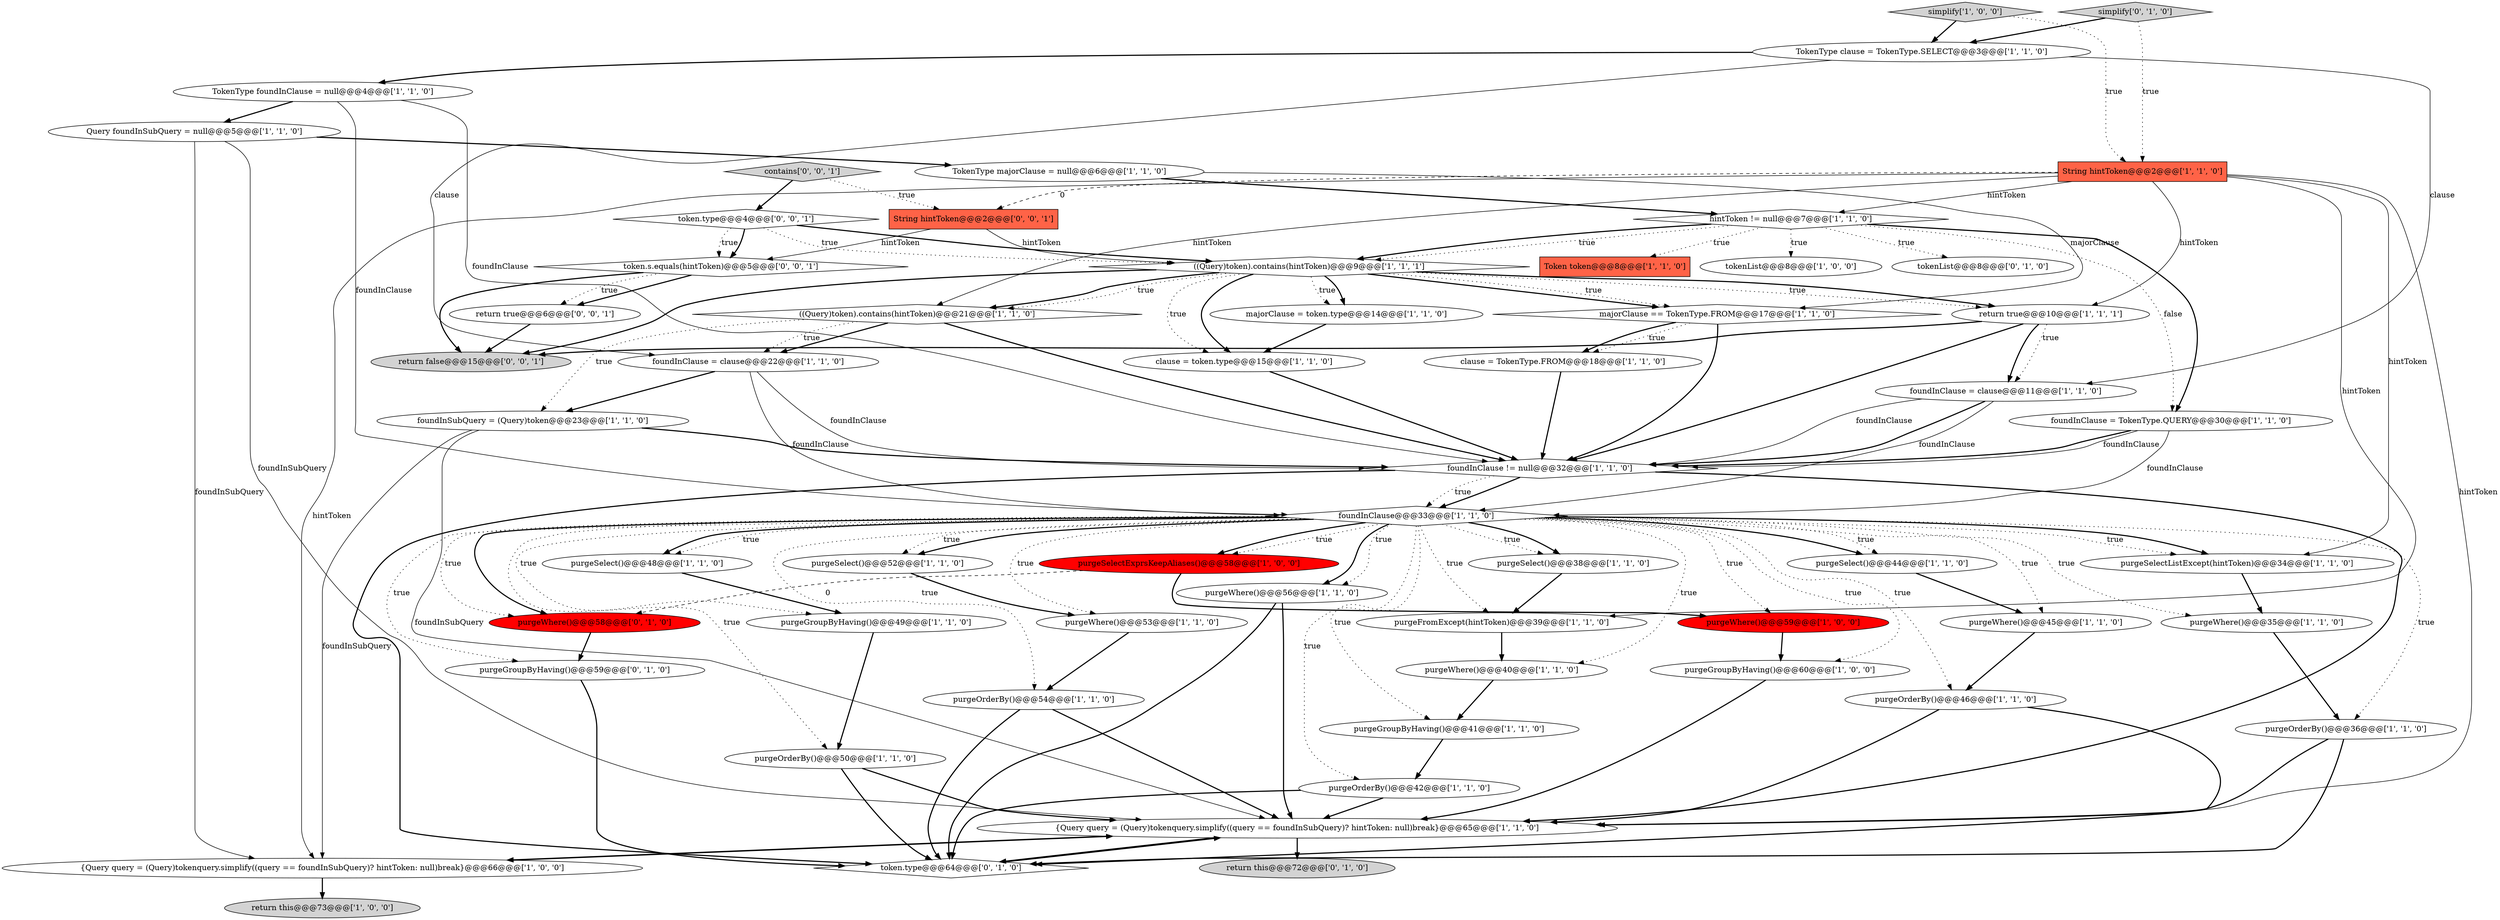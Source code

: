 digraph {
48 [style = filled, label = "return this@@@72@@@['0', '1', '0']", fillcolor = lightgray, shape = ellipse image = "AAA0AAABBB2BBB"];
38 [style = filled, label = "purgeWhere()@@@56@@@['1', '1', '0']", fillcolor = white, shape = ellipse image = "AAA0AAABBB1BBB"];
18 [style = filled, label = "TokenType majorClause = null@@@6@@@['1', '1', '0']", fillcolor = white, shape = ellipse image = "AAA0AAABBB1BBB"];
46 [style = filled, label = "tokenList@@@8@@@['0', '1', '0']", fillcolor = white, shape = ellipse image = "AAA0AAABBB2BBB"];
32 [style = filled, label = "{Query query = (Query)tokenquery.simplify((query == foundInSubQuery)? hintToken: null)break}@@@66@@@['1', '0', '0']", fillcolor = white, shape = ellipse image = "AAA0AAABBB1BBB"];
20 [style = filled, label = "purgeOrderBy()@@@46@@@['1', '1', '0']", fillcolor = white, shape = ellipse image = "AAA0AAABBB1BBB"];
22 [style = filled, label = "purgeSelect()@@@48@@@['1', '1', '0']", fillcolor = white, shape = ellipse image = "AAA0AAABBB1BBB"];
0 [style = filled, label = "majorClause == TokenType.FROM@@@17@@@['1', '1', '0']", fillcolor = white, shape = diamond image = "AAA0AAABBB1BBB"];
52 [style = filled, label = "token.s.equals(hintToken)@@@5@@@['0', '0', '1']", fillcolor = white, shape = diamond image = "AAA0AAABBB3BBB"];
11 [style = filled, label = "purgeSelect()@@@52@@@['1', '1', '0']", fillcolor = white, shape = ellipse image = "AAA0AAABBB1BBB"];
2 [style = filled, label = "purgeGroupByHaving()@@@60@@@['1', '0', '0']", fillcolor = white, shape = ellipse image = "AAA0AAABBB1BBB"];
13 [style = filled, label = "clause = TokenType.FROM@@@18@@@['1', '1', '0']", fillcolor = white, shape = ellipse image = "AAA0AAABBB1BBB"];
35 [style = filled, label = "clause = token.type@@@15@@@['1', '1', '0']", fillcolor = white, shape = ellipse image = "AAA0AAABBB1BBB"];
53 [style = filled, label = "token.type@@@4@@@['0', '0', '1']", fillcolor = white, shape = diamond image = "AAA0AAABBB3BBB"];
15 [style = filled, label = "foundInClause = clause@@@22@@@['1', '1', '0']", fillcolor = white, shape = ellipse image = "AAA0AAABBB1BBB"];
19 [style = filled, label = "((Query)token).contains(hintToken)@@@21@@@['1', '1', '0']", fillcolor = white, shape = diamond image = "AAA0AAABBB1BBB"];
50 [style = filled, label = "token.type@@@64@@@['0', '1', '0']", fillcolor = white, shape = diamond image = "AAA0AAABBB2BBB"];
3 [style = filled, label = "TokenType foundInClause = null@@@4@@@['1', '1', '0']", fillcolor = white, shape = ellipse image = "AAA0AAABBB1BBB"];
4 [style = filled, label = "purgeSelectExprsKeepAliases()@@@58@@@['1', '0', '0']", fillcolor = red, shape = ellipse image = "AAA1AAABBB1BBB"];
56 [style = filled, label = "return false@@@15@@@['0', '0', '1']", fillcolor = lightgray, shape = ellipse image = "AAA0AAABBB3BBB"];
42 [style = filled, label = "foundInClause = clause@@@11@@@['1', '1', '0']", fillcolor = white, shape = ellipse image = "AAA0AAABBB1BBB"];
17 [style = filled, label = "purgeWhere()@@@35@@@['1', '1', '0']", fillcolor = white, shape = ellipse image = "AAA0AAABBB1BBB"];
14 [style = filled, label = "purgeSelect()@@@44@@@['1', '1', '0']", fillcolor = white, shape = ellipse image = "AAA0AAABBB1BBB"];
26 [style = filled, label = "purgeWhere()@@@53@@@['1', '1', '0']", fillcolor = white, shape = ellipse image = "AAA0AAABBB1BBB"];
10 [style = filled, label = "purgeOrderBy()@@@50@@@['1', '1', '0']", fillcolor = white, shape = ellipse image = "AAA0AAABBB1BBB"];
33 [style = filled, label = "foundInSubQuery = (Query)token@@@23@@@['1', '1', '0']", fillcolor = white, shape = ellipse image = "AAA0AAABBB1BBB"];
28 [style = filled, label = "foundInClause = TokenType.QUERY@@@30@@@['1', '1', '0']", fillcolor = white, shape = ellipse image = "AAA0AAABBB1BBB"];
44 [style = filled, label = "purgeGroupByHaving()@@@49@@@['1', '1', '0']", fillcolor = white, shape = ellipse image = "AAA0AAABBB1BBB"];
36 [style = filled, label = "purgeWhere()@@@40@@@['1', '1', '0']", fillcolor = white, shape = ellipse image = "AAA0AAABBB1BBB"];
27 [style = filled, label = "purgeWhere()@@@59@@@['1', '0', '0']", fillcolor = red, shape = ellipse image = "AAA1AAABBB1BBB"];
41 [style = filled, label = "purgeOrderBy()@@@42@@@['1', '1', '0']", fillcolor = white, shape = ellipse image = "AAA0AAABBB1BBB"];
24 [style = filled, label = "purgeSelectListExcept(hintToken)@@@34@@@['1', '1', '0']", fillcolor = white, shape = ellipse image = "AAA0AAABBB1BBB"];
43 [style = filled, label = "return true@@@10@@@['1', '1', '1']", fillcolor = white, shape = ellipse image = "AAA0AAABBB1BBB"];
55 [style = filled, label = "return true@@@6@@@['0', '0', '1']", fillcolor = white, shape = ellipse image = "AAA0AAABBB3BBB"];
47 [style = filled, label = "simplify['0', '1', '0']", fillcolor = lightgray, shape = diamond image = "AAA0AAABBB2BBB"];
5 [style = filled, label = "((Query)token).contains(hintToken)@@@9@@@['1', '1', '1']", fillcolor = white, shape = diamond image = "AAA0AAABBB1BBB"];
21 [style = filled, label = "Query foundInSubQuery = null@@@5@@@['1', '1', '0']", fillcolor = white, shape = ellipse image = "AAA0AAABBB1BBB"];
37 [style = filled, label = "foundInClause@@@33@@@['1', '1', '0']", fillcolor = white, shape = diamond image = "AAA0AAABBB1BBB"];
25 [style = filled, label = "purgeOrderBy()@@@36@@@['1', '1', '0']", fillcolor = white, shape = ellipse image = "AAA0AAABBB1BBB"];
31 [style = filled, label = "purgeWhere()@@@45@@@['1', '1', '0']", fillcolor = white, shape = ellipse image = "AAA0AAABBB1BBB"];
57 [style = filled, label = "contains['0', '0', '1']", fillcolor = lightgray, shape = diamond image = "AAA0AAABBB3BBB"];
51 [style = filled, label = "purgeWhere()@@@58@@@['0', '1', '0']", fillcolor = red, shape = ellipse image = "AAA1AAABBB2BBB"];
8 [style = filled, label = "foundInClause != null@@@32@@@['1', '1', '0']", fillcolor = white, shape = diamond image = "AAA0AAABBB1BBB"];
30 [style = filled, label = "hintToken != null@@@7@@@['1', '1', '0']", fillcolor = white, shape = diamond image = "AAA0AAABBB1BBB"];
7 [style = filled, label = "TokenType clause = TokenType.SELECT@@@3@@@['1', '1', '0']", fillcolor = white, shape = ellipse image = "AAA0AAABBB1BBB"];
16 [style = filled, label = "{Query query = (Query)tokenquery.simplify((query == foundInSubQuery)? hintToken: null)break}@@@65@@@['1', '1', '0']", fillcolor = white, shape = ellipse image = "AAA0AAABBB1BBB"];
49 [style = filled, label = "purgeGroupByHaving()@@@59@@@['0', '1', '0']", fillcolor = white, shape = ellipse image = "AAA0AAABBB2BBB"];
29 [style = filled, label = "return this@@@73@@@['1', '0', '0']", fillcolor = lightgray, shape = ellipse image = "AAA0AAABBB1BBB"];
23 [style = filled, label = "simplify['1', '0', '0']", fillcolor = lightgray, shape = diamond image = "AAA0AAABBB1BBB"];
39 [style = filled, label = "Token token@@@8@@@['1', '1', '0']", fillcolor = tomato, shape = box image = "AAA0AAABBB1BBB"];
9 [style = filled, label = "tokenList@@@8@@@['1', '0', '0']", fillcolor = white, shape = ellipse image = "AAA0AAABBB1BBB"];
54 [style = filled, label = "String hintToken@@@2@@@['0', '0', '1']", fillcolor = tomato, shape = box image = "AAA0AAABBB3BBB"];
34 [style = filled, label = "purgeOrderBy()@@@54@@@['1', '1', '0']", fillcolor = white, shape = ellipse image = "AAA0AAABBB1BBB"];
12 [style = filled, label = "majorClause = token.type@@@14@@@['1', '1', '0']", fillcolor = white, shape = ellipse image = "AAA0AAABBB1BBB"];
6 [style = filled, label = "purgeFromExcept(hintToken)@@@39@@@['1', '1', '0']", fillcolor = white, shape = ellipse image = "AAA0AAABBB1BBB"];
40 [style = filled, label = "purgeGroupByHaving()@@@41@@@['1', '1', '0']", fillcolor = white, shape = ellipse image = "AAA0AAABBB1BBB"];
1 [style = filled, label = "String hintToken@@@2@@@['1', '1', '0']", fillcolor = tomato, shape = box image = "AAA0AAABBB1BBB"];
45 [style = filled, label = "purgeSelect()@@@38@@@['1', '1', '0']", fillcolor = white, shape = ellipse image = "AAA0AAABBB1BBB"];
30->5 [style = dotted, label="true"];
8->16 [style = bold, label=""];
17->25 [style = bold, label=""];
4->51 [style = dashed, label="0"];
7->15 [style = solid, label="clause"];
3->8 [style = solid, label="foundInClause"];
0->13 [style = bold, label=""];
37->11 [style = bold, label=""];
47->7 [style = bold, label=""];
5->19 [style = dotted, label="true"];
26->34 [style = bold, label=""];
43->42 [style = bold, label=""];
53->52 [style = dotted, label="true"];
18->30 [style = bold, label=""];
1->32 [style = solid, label="hintToken"];
52->55 [style = bold, label=""];
5->12 [style = dotted, label="true"];
34->50 [style = bold, label=""];
21->18 [style = bold, label=""];
1->6 [style = solid, label="hintToken"];
8->37 [style = dotted, label="true"];
37->31 [style = dotted, label="true"];
38->50 [style = bold, label=""];
54->52 [style = solid, label="hintToken"];
5->43 [style = dotted, label="true"];
37->38 [style = dotted, label="true"];
30->28 [style = bold, label=""];
20->16 [style = bold, label=""];
45->6 [style = bold, label=""];
5->0 [style = bold, label=""];
47->1 [style = dotted, label="true"];
37->38 [style = bold, label=""];
43->8 [style = bold, label=""];
24->17 [style = bold, label=""];
0->8 [style = bold, label=""];
35->8 [style = bold, label=""];
30->46 [style = dotted, label="true"];
3->37 [style = solid, label="foundInClause"];
54->5 [style = solid, label="hintToken"];
37->36 [style = dotted, label="true"];
19->15 [style = bold, label=""];
31->20 [style = bold, label=""];
30->39 [style = dotted, label="true"];
27->2 [style = bold, label=""];
2->16 [style = bold, label=""];
10->50 [style = bold, label=""];
57->54 [style = dotted, label="true"];
53->52 [style = bold, label=""];
19->33 [style = dotted, label="true"];
16->32 [style = bold, label=""];
37->49 [style = dotted, label="true"];
12->35 [style = bold, label=""];
37->45 [style = dotted, label="true"];
23->1 [style = dotted, label="true"];
37->4 [style = dotted, label="true"];
37->41 [style = dotted, label="true"];
30->28 [style = dotted, label="false"];
18->0 [style = solid, label="majorClause"];
37->20 [style = dotted, label="true"];
1->19 [style = solid, label="hintToken"];
30->9 [style = dotted, label="true"];
37->45 [style = bold, label=""];
23->7 [style = bold, label=""];
37->14 [style = dotted, label="true"];
33->8 [style = bold, label=""];
41->50 [style = bold, label=""];
57->53 [style = bold, label=""];
33->32 [style = solid, label="foundInSubQuery"];
11->26 [style = bold, label=""];
15->33 [style = bold, label=""];
22->44 [style = bold, label=""];
36->40 [style = bold, label=""];
37->24 [style = bold, label=""];
1->54 [style = dashed, label="0"];
33->16 [style = solid, label="foundInSubQuery"];
52->55 [style = dotted, label="true"];
37->11 [style = dotted, label="true"];
42->8 [style = bold, label=""];
38->16 [style = bold, label=""];
1->43 [style = solid, label="hintToken"];
37->51 [style = dotted, label="true"];
21->32 [style = solid, label="foundInSubQuery"];
53->5 [style = dotted, label="true"];
5->0 [style = dotted, label="true"];
1->30 [style = solid, label="hintToken"];
32->16 [style = bold, label=""];
19->15 [style = dotted, label="true"];
7->42 [style = solid, label="clause"];
25->16 [style = bold, label=""];
37->25 [style = dotted, label="true"];
49->50 [style = bold, label=""];
16->50 [style = bold, label=""];
5->19 [style = bold, label=""];
37->22 [style = bold, label=""];
37->6 [style = dotted, label="true"];
5->35 [style = dotted, label="true"];
1->24 [style = solid, label="hintToken"];
10->16 [style = bold, label=""];
30->5 [style = bold, label=""];
37->26 [style = dotted, label="true"];
1->16 [style = solid, label="hintToken"];
34->16 [style = bold, label=""];
28->8 [style = bold, label=""];
14->31 [style = bold, label=""];
16->48 [style = bold, label=""];
37->22 [style = dotted, label="true"];
28->37 [style = solid, label="foundInClause"];
8->50 [style = bold, label=""];
3->21 [style = bold, label=""];
41->16 [style = bold, label=""];
8->37 [style = bold, label=""];
37->34 [style = dotted, label="true"];
37->27 [style = dotted, label="true"];
37->44 [style = dotted, label="true"];
42->8 [style = solid, label="foundInClause"];
28->8 [style = solid, label="foundInClause"];
5->35 [style = bold, label=""];
21->16 [style = solid, label="foundInSubQuery"];
20->50 [style = bold, label=""];
37->10 [style = dotted, label="true"];
42->37 [style = solid, label="foundInClause"];
0->13 [style = dotted, label="true"];
5->56 [style = bold, label=""];
37->51 [style = bold, label=""];
53->5 [style = bold, label=""];
37->24 [style = dotted, label="true"];
44->10 [style = bold, label=""];
50->16 [style = bold, label=""];
52->56 [style = bold, label=""];
51->49 [style = bold, label=""];
43->42 [style = dotted, label="true"];
6->36 [style = bold, label=""];
7->3 [style = bold, label=""];
19->8 [style = bold, label=""];
37->4 [style = bold, label=""];
15->8 [style = solid, label="foundInClause"];
55->56 [style = bold, label=""];
5->43 [style = bold, label=""];
32->29 [style = bold, label=""];
37->17 [style = dotted, label="true"];
37->14 [style = bold, label=""];
5->12 [style = bold, label=""];
4->27 [style = bold, label=""];
40->41 [style = bold, label=""];
15->37 [style = solid, label="foundInClause"];
13->8 [style = bold, label=""];
37->40 [style = dotted, label="true"];
25->50 [style = bold, label=""];
37->2 [style = dotted, label="true"];
43->56 [style = bold, label=""];
}
